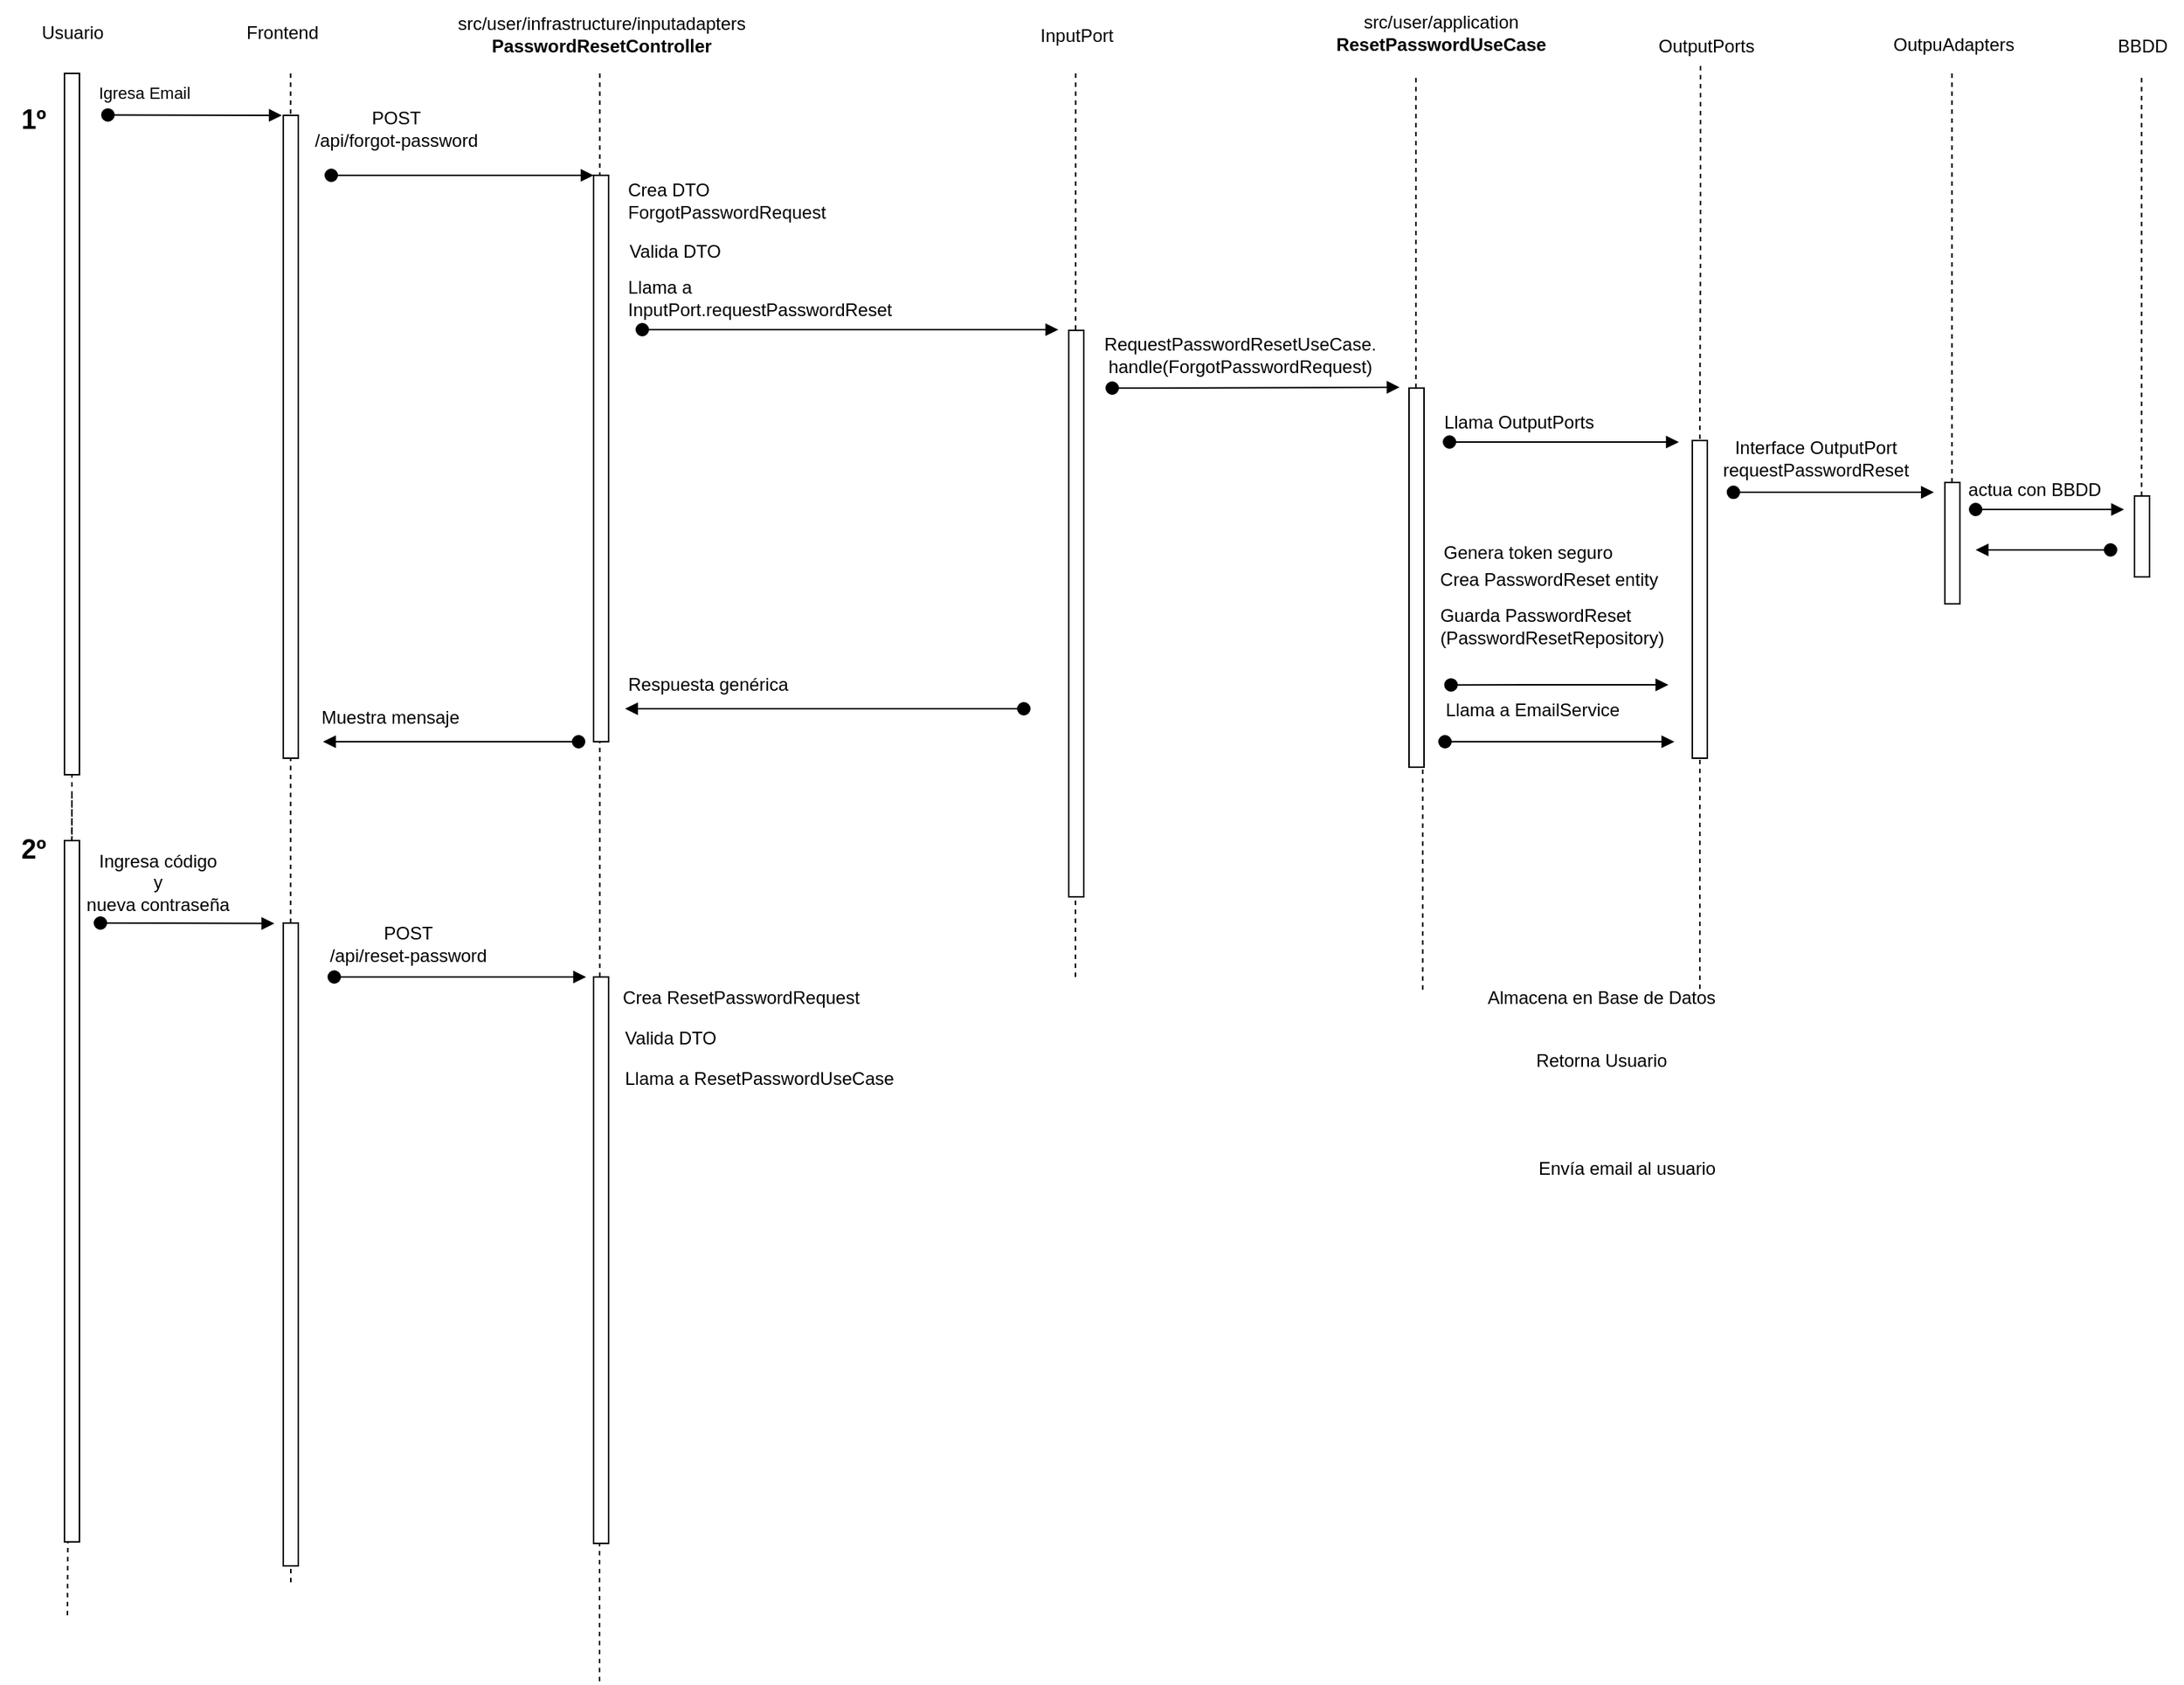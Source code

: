 <mxfile version="22.1.22" type="embed">
  <diagram id="GMZ5e8QuGQWgZcXtGBrm" name="Page-1">
    <mxGraphModel dx="697" dy="479" grid="1" gridSize="9" guides="1" tooltips="1" connect="1" arrows="1" fold="1" page="1" pageScale="1" pageWidth="1654" pageHeight="2336" background="#FFFFFF" math="0" shadow="0">
      <root>
        <mxCell id="0" />
        <mxCell id="1" parent="0" />
        <mxCell id="2" value="Usuario" style="text;html=1;align=center;verticalAlign=middle;resizable=0;points=[];autosize=1;strokeColor=none;fillColor=none;" vertex="1" parent="1">
          <mxGeometry x="50" y="18" width="60" height="30" as="geometry" />
        </mxCell>
        <mxCell id="3" value="" style="endArrow=none;dashed=1;html=1;rounded=0;" edge="1" parent="1" source="7">
          <mxGeometry width="50" height="50" relative="1" as="geometry">
            <mxPoint x="80" y="610" as="sourcePoint" />
            <mxPoint x="80" y="60" as="targetPoint" />
          </mxGeometry>
        </mxCell>
        <mxCell id="4" value="&lt;font style=&quot;font-size: 11px;&quot;&gt;Igresa Email&lt;/font&gt;" style="text;html=1;align=center;verticalAlign=middle;resizable=0;points=[];autosize=1;strokeColor=none;fillColor=none;" vertex="1" parent="1">
          <mxGeometry x="88" y="58" width="80" height="30" as="geometry" />
        </mxCell>
        <mxCell id="5" value="Frontend" style="text;html=1;align=center;verticalAlign=middle;resizable=0;points=[];autosize=1;strokeColor=none;fillColor=none;" vertex="1" parent="1">
          <mxGeometry x="185" y="18" width="70" height="30" as="geometry" />
        </mxCell>
        <mxCell id="6" value="" style="endArrow=none;dashed=1;html=1;rounded=0;" edge="1" parent="1" source="50">
          <mxGeometry width="50" height="50" relative="1" as="geometry">
            <mxPoint x="226" y="1067" as="sourcePoint" />
            <mxPoint x="225.86" y="58" as="targetPoint" />
          </mxGeometry>
        </mxCell>
        <mxCell id="8" value="" style="endArrow=none;dashed=1;html=1;rounded=0;" edge="1" parent="1" source="46" target="7">
          <mxGeometry width="50" height="50" relative="1" as="geometry">
            <mxPoint x="77" y="1089" as="sourcePoint" />
            <mxPoint x="80" y="60" as="targetPoint" />
            <Array as="points" />
          </mxGeometry>
        </mxCell>
        <mxCell id="7" value="" style="html=1;points=[[0,0,0,0,5],[0,1,0,0,-5],[1,0,0,0,5],[1,1,0,0,-5]];perimeter=orthogonalPerimeter;outlineConnect=0;targetShapes=umlLifeline;portConstraint=eastwest;newEdgeStyle={&quot;curved&quot;:0,&quot;rounded&quot;:0};" vertex="1" parent="1">
          <mxGeometry x="75" y="60" width="10" height="468" as="geometry" />
        </mxCell>
        <mxCell id="9" value="POST &lt;br&gt;/api/forgot-password " style="text;html=1;align=center;verticalAlign=middle;resizable=0;points=[];autosize=1;strokeColor=none;fillColor=none;" vertex="1" parent="1">
          <mxGeometry x="231" y="77" width="130" height="40" as="geometry" />
        </mxCell>
        <mxCell id="10" value="" style="html=1;verticalAlign=bottom;startArrow=oval;startFill=1;endArrow=block;startSize=8;curved=0;rounded=0;" edge="1" parent="1">
          <mxGeometry width="60" relative="1" as="geometry">
            <mxPoint x="104" y="87.72" as="sourcePoint" />
            <mxPoint x="220" y="88" as="targetPoint" />
          </mxGeometry>
        </mxCell>
        <mxCell id="11" value="src/user/infrastructure/inputadapters&lt;br&gt;&lt;b&gt;PasswordResetController&lt;/b&gt;" style="text;html=1;align=center;verticalAlign=middle;resizable=0;points=[];autosize=1;strokeColor=none;fillColor=none;" vertex="1" parent="1">
          <mxGeometry x="323" y="11.5" width="220" height="44" as="geometry" />
        </mxCell>
        <mxCell id="12" value="" style="endArrow=none;dashed=1;html=1;rounded=0;" edge="1" parent="1" source="54">
          <mxGeometry width="50" height="50" relative="1" as="geometry">
            <mxPoint x="432" y="1133" as="sourcePoint" />
            <mxPoint x="432.16" y="58" as="targetPoint" />
          </mxGeometry>
        </mxCell>
        <mxCell id="13" value="" style="html=1;points=[[0,0,0,0,5],[0,1,0,0,-5],[1,0,0,0,5],[1,1,0,0,-5]];perimeter=orthogonalPerimeter;outlineConnect=0;targetShapes=umlLifeline;portConstraint=eastwest;newEdgeStyle={&quot;curved&quot;:0,&quot;rounded&quot;:0};" vertex="1" parent="1">
          <mxGeometry x="221" y="88" width="10" height="429" as="geometry" />
        </mxCell>
        <mxCell id="15" value="" style="html=1;verticalAlign=bottom;startArrow=oval;startFill=1;endArrow=block;startSize=8;curved=0;rounded=0;" edge="1" parent="1" target="16">
          <mxGeometry width="60" relative="1" as="geometry">
            <mxPoint x="253" y="128" as="sourcePoint" />
            <mxPoint x="418" y="128" as="targetPoint" />
          </mxGeometry>
        </mxCell>
        <mxCell id="16" value="" style="html=1;points=[[0,0,0,0,5],[0,1,0,0,-5],[1,0,0,0,5],[1,1,0,0,-5]];perimeter=orthogonalPerimeter;outlineConnect=0;targetShapes=umlLifeline;portConstraint=eastwest;newEdgeStyle={&quot;curved&quot;:0,&quot;rounded&quot;:0};" vertex="1" parent="1">
          <mxGeometry x="428" y="128" width="10" height="378" as="geometry" />
        </mxCell>
        <mxCell id="17" value="Crea DTO&lt;br&gt;ForgotPasswordRequest" style="text;html=1;align=left;verticalAlign=middle;resizable=0;points=[];autosize=1;strokeColor=none;fillColor=none;" vertex="1" parent="1">
          <mxGeometry x="449" y="123" width="154" height="44" as="geometry" />
        </mxCell>
        <mxCell id="18" value="Valida DTO " style="text;html=1;align=center;verticalAlign=middle;resizable=0;points=[];autosize=1;strokeColor=none;fillColor=none;" vertex="1" parent="1">
          <mxGeometry x="438" y="162" width="88" height="33" as="geometry" />
        </mxCell>
        <mxCell id="19" value="Llama a &lt;br&gt;InputPort.requestPasswordReset" style="text;html=1;align=left;verticalAlign=middle;resizable=0;points=[];autosize=1;strokeColor=none;fillColor=none;" vertex="1" parent="1">
          <mxGeometry x="449" y="187" width="198" height="45" as="geometry" />
        </mxCell>
        <mxCell id="20" value="src/user/application&lt;br&gt;&lt;b&gt;ResetPasswordUseCase&lt;/b&gt;" style="text;html=1;align=center;verticalAlign=middle;resizable=0;points=[];autosize=1;strokeColor=none;fillColor=none;" vertex="1" parent="1">
          <mxGeometry x="910.5" y="11" width="165" height="44" as="geometry" />
        </mxCell>
        <mxCell id="21" value="" style="endArrow=none;dashed=1;html=1;rounded=0;" edge="1" parent="1">
          <mxGeometry width="50" height="50" relative="1" as="geometry">
            <mxPoint x="976.63" y="270" as="sourcePoint" />
            <mxPoint x="976.63" y="63" as="targetPoint" />
          </mxGeometry>
        </mxCell>
        <mxCell id="22" value="" style="html=1;verticalAlign=bottom;startArrow=oval;startFill=1;endArrow=block;startSize=8;curved=0;rounded=0;" edge="1" parent="1">
          <mxGeometry width="60" relative="1" as="geometry">
            <mxPoint x="460.5" y="231" as="sourcePoint" />
            <mxPoint x="738" y="231" as="targetPoint" />
          </mxGeometry>
        </mxCell>
        <mxCell id="25" value="OutputPorts&lt;span id=&quot;docs-internal-guid-dad68699-7fff-fbb5-738a-f895114adec2&quot;&gt;&lt;/span&gt;" style="text;html=1;align=center;verticalAlign=middle;resizable=0;points=[];autosize=1;strokeColor=none;fillColor=none;" vertex="1" parent="1">
          <mxGeometry x="1125" y="28" width="90" height="27" as="geometry" />
        </mxCell>
        <mxCell id="26" value="" style="endArrow=none;dashed=1;html=1;rounded=0;" edge="1" parent="1">
          <mxGeometry width="50" height="50" relative="1" as="geometry">
            <mxPoint x="1334.21" y="333" as="sourcePoint" />
            <mxPoint x="1334.21" y="60" as="targetPoint" />
            <Array as="points" />
          </mxGeometry>
        </mxCell>
        <mxCell id="28" value="" style="html=1;verticalAlign=bottom;startArrow=oval;startFill=1;endArrow=block;startSize=8;curved=0;rounded=0;" edge="1" parent="1">
          <mxGeometry width="60" relative="1" as="geometry">
            <mxPoint x="999" y="306" as="sourcePoint" />
            <mxPoint x="1152" y="306" as="targetPoint" />
          </mxGeometry>
        </mxCell>
        <mxCell id="29" value="" style="endArrow=none;dashed=1;html=1;rounded=0;" edge="1" parent="1" target="27">
          <mxGeometry width="50" height="50" relative="1" as="geometry">
            <mxPoint x="1166" y="671" as="sourcePoint" />
            <mxPoint x="1333.16" y="121" as="targetPoint" />
          </mxGeometry>
        </mxCell>
        <mxCell id="27" value="" style="html=1;points=[[0,0,0,0,5],[0,1,0,0,-5],[1,0,0,0,5],[1,1,0,0,-5]];perimeter=orthogonalPerimeter;outlineConnect=0;targetShapes=umlLifeline;portConstraint=eastwest;newEdgeStyle={&quot;curved&quot;:0,&quot;rounded&quot;:0};" vertex="1" parent="1">
          <mxGeometry x="1161" y="305" width="10" height="212" as="geometry" />
        </mxCell>
        <mxCell id="30" value="Retorna Usuario" style="text;html=1;align=center;verticalAlign=middle;resizable=0;points=[];autosize=1;strokeColor=none;fillColor=none;" vertex="1" parent="1">
          <mxGeometry x="1045" y="702" width="110" height="33" as="geometry" />
        </mxCell>
        <mxCell id="31" value="Genera token seguro" style="text;html=1;align=center;verticalAlign=middle;resizable=0;points=[];autosize=1;strokeColor=none;fillColor=none;" vertex="1" parent="1">
          <mxGeometry x="979" y="363" width="143" height="33" as="geometry" />
        </mxCell>
        <mxCell id="32" value="Crea PasswordReset entity" style="text;html=1;align=center;verticalAlign=middle;resizable=0;points=[];autosize=1;strokeColor=none;fillColor=none;" vertex="1" parent="1">
          <mxGeometry x="982" y="381" width="165" height="33" as="geometry" />
        </mxCell>
        <mxCell id="33" value="&lt;div style=&quot;text-align: left;&quot;&gt;&lt;span style=&quot;background-color: initial;&quot;&gt;Guarda PasswordReset&lt;/span&gt;&lt;/div&gt;(PasswordResetRepository)" style="text;html=1;align=center;verticalAlign=middle;resizable=0;points=[];autosize=1;strokeColor=none;fillColor=none;" vertex="1" parent="1">
          <mxGeometry x="979" y="407" width="176" height="44" as="geometry" />
        </mxCell>
        <mxCell id="34" value="Almacena en Base de Datos" style="text;html=1;align=center;verticalAlign=middle;resizable=0;points=[];autosize=1;strokeColor=none;fillColor=none;" vertex="1" parent="1">
          <mxGeometry x="1012" y="660" width="176" height="33" as="geometry" />
        </mxCell>
        <mxCell id="35" value="" style="html=1;verticalAlign=bottom;startArrow=oval;startFill=1;endArrow=block;startSize=8;curved=0;rounded=0;" edge="1" parent="1">
          <mxGeometry width="60" relative="1" as="geometry">
            <mxPoint x="1000" y="468.07" as="sourcePoint" />
            <mxPoint x="1145" y="468" as="targetPoint" />
          </mxGeometry>
        </mxCell>
        <mxCell id="36" value="Llama a EmailService" style="text;html=1;align=center;verticalAlign=middle;resizable=0;points=[];autosize=1;strokeColor=none;fillColor=none;" vertex="1" parent="1">
          <mxGeometry x="982" y="468" width="143" height="33" as="geometry" />
        </mxCell>
        <mxCell id="37" value="" style="html=1;verticalAlign=bottom;startArrow=oval;startFill=1;endArrow=block;startSize=8;curved=0;rounded=0;" edge="1" parent="1">
          <mxGeometry width="60" relative="1" as="geometry">
            <mxPoint x="996" y="506" as="sourcePoint" />
            <mxPoint x="1149" y="506" as="targetPoint" />
          </mxGeometry>
        </mxCell>
        <mxCell id="39" value="Envía email al usuario" style="text;html=1;align=center;verticalAlign=middle;resizable=0;points=[];autosize=1;strokeColor=none;fillColor=none;" vertex="1" parent="1">
          <mxGeometry x="1045" y="774" width="143" height="33" as="geometry" />
        </mxCell>
        <mxCell id="40" value="Respuesta genérica" style="text;html=1;align=center;verticalAlign=middle;resizable=0;points=[];autosize=1;strokeColor=none;fillColor=none;" vertex="1" parent="1">
          <mxGeometry x="438" y="451" width="132" height="33" as="geometry" />
        </mxCell>
        <mxCell id="41" value="" style="html=1;verticalAlign=bottom;startArrow=oval;startFill=1;endArrow=block;startSize=8;curved=0;rounded=0;" edge="1" parent="1">
          <mxGeometry width="60" relative="1" as="geometry">
            <mxPoint x="715" y="484" as="sourcePoint" />
            <mxPoint x="449" y="484" as="targetPoint" />
          </mxGeometry>
        </mxCell>
        <mxCell id="42" value="Muestra mensaje" style="text;html=1;align=center;verticalAlign=middle;resizable=0;points=[];autosize=1;strokeColor=none;fillColor=none;" vertex="1" parent="1">
          <mxGeometry x="231" y="473" width="121" height="33" as="geometry" />
        </mxCell>
        <mxCell id="43" value="" style="html=1;verticalAlign=bottom;startArrow=oval;startFill=1;endArrow=block;startSize=8;curved=0;rounded=0;" edge="1" parent="1">
          <mxGeometry width="60" relative="1" as="geometry">
            <mxPoint x="418" y="506" as="sourcePoint" />
            <mxPoint x="247.5" y="506" as="targetPoint" />
          </mxGeometry>
        </mxCell>
        <mxCell id="44" value="&lt;b&gt;&lt;font style=&quot;font-size: 18px;&quot;&gt;1º&lt;/font&gt;&lt;/b&gt;" style="text;html=1;align=center;verticalAlign=middle;resizable=0;points=[];autosize=1;strokeColor=none;fillColor=none;" vertex="1" parent="1">
          <mxGeometry x="32" y="74" width="44" height="33" as="geometry" />
        </mxCell>
        <mxCell id="45" value="&lt;b&gt;&lt;font style=&quot;font-size: 18px;&quot;&gt;2º&lt;/font&gt;&lt;/b&gt;" style="text;html=1;align=center;verticalAlign=middle;resizable=0;points=[];autosize=1;strokeColor=none;fillColor=none;" vertex="1" parent="1">
          <mxGeometry x="32" y="561" width="44" height="33" as="geometry" />
        </mxCell>
        <mxCell id="47" value="" style="endArrow=none;dashed=1;html=1;rounded=0;" edge="1" parent="1" target="46">
          <mxGeometry width="50" height="50" relative="1" as="geometry">
            <mxPoint x="77" y="1089" as="sourcePoint" />
            <mxPoint x="80" y="528" as="targetPoint" />
            <Array as="points">
              <mxPoint x="80" y="539" />
            </Array>
          </mxGeometry>
        </mxCell>
        <mxCell id="46" value="" style="html=1;points=[[0,0,0,0,5],[0,1,0,0,-5],[1,0,0,0,5],[1,1,0,0,-5]];perimeter=orthogonalPerimeter;outlineConnect=0;targetShapes=umlLifeline;portConstraint=eastwest;newEdgeStyle={&quot;curved&quot;:0,&quot;rounded&quot;:0};" vertex="1" parent="1">
          <mxGeometry x="75" y="572" width="10" height="468" as="geometry" />
        </mxCell>
        <mxCell id="48" value="Ingresa código &lt;br&gt;y &lt;br&gt;nueva contraseña" style="text;html=1;align=center;verticalAlign=middle;resizable=0;points=[];autosize=1;strokeColor=none;fillColor=none;" vertex="1" parent="1">
          <mxGeometry x="76" y="572" width="121" height="55" as="geometry" />
        </mxCell>
        <mxCell id="49" value="" style="html=1;verticalAlign=bottom;startArrow=oval;startFill=1;endArrow=block;startSize=8;curved=0;rounded=0;" edge="1" parent="1">
          <mxGeometry width="60" relative="1" as="geometry">
            <mxPoint x="99" y="627" as="sourcePoint" />
            <mxPoint x="215" y="627.28" as="targetPoint" />
          </mxGeometry>
        </mxCell>
        <mxCell id="51" value="" style="endArrow=none;dashed=1;html=1;rounded=0;" edge="1" parent="1" target="50">
          <mxGeometry width="50" height="50" relative="1" as="geometry">
            <mxPoint x="226" y="1067" as="sourcePoint" />
            <mxPoint x="225.86" y="58" as="targetPoint" />
          </mxGeometry>
        </mxCell>
        <mxCell id="50" value="" style="html=1;points=[[0,0,0,0,5],[0,1,0,0,-5],[1,0,0,0,5],[1,1,0,0,-5]];perimeter=orthogonalPerimeter;outlineConnect=0;targetShapes=umlLifeline;portConstraint=eastwest;newEdgeStyle={&quot;curved&quot;:0,&quot;rounded&quot;:0};" vertex="1" parent="1">
          <mxGeometry x="221" y="627" width="10" height="429" as="geometry" />
        </mxCell>
        <mxCell id="52" value="POST &lt;br&gt;/api/reset-password" style="text;html=1;align=center;verticalAlign=middle;resizable=0;points=[];autosize=1;strokeColor=none;fillColor=none;" vertex="1" parent="1">
          <mxGeometry x="238" y="619" width="132" height="44" as="geometry" />
        </mxCell>
        <mxCell id="53" value="" style="html=1;verticalAlign=bottom;startArrow=oval;startFill=1;endArrow=block;startSize=8;curved=0;rounded=0;" edge="1" parent="1">
          <mxGeometry width="60" relative="1" as="geometry">
            <mxPoint x="255" y="663" as="sourcePoint" />
            <mxPoint x="423" y="663" as="targetPoint" />
          </mxGeometry>
        </mxCell>
        <mxCell id="55" value="" style="endArrow=none;dashed=1;html=1;rounded=0;" edge="1" parent="1" target="54">
          <mxGeometry width="50" height="50" relative="1" as="geometry">
            <mxPoint x="432" y="1133" as="sourcePoint" />
            <mxPoint x="432.16" y="58" as="targetPoint" />
          </mxGeometry>
        </mxCell>
        <mxCell id="54" value="" style="html=1;points=[[0,0,0,0,5],[0,1,0,0,-5],[1,0,0,0,5],[1,1,0,0,-5]];perimeter=orthogonalPerimeter;outlineConnect=0;targetShapes=umlLifeline;portConstraint=eastwest;newEdgeStyle={&quot;curved&quot;:0,&quot;rounded&quot;:0};" vertex="1" parent="1">
          <mxGeometry x="428" y="663" width="10" height="378" as="geometry" />
        </mxCell>
        <mxCell id="56" value="Crea ResetPasswordRequest" style="text;html=1;align=center;verticalAlign=middle;resizable=0;points=[];autosize=1;strokeColor=none;fillColor=none;" vertex="1" parent="1">
          <mxGeometry x="436" y="663" width="180" height="27" as="geometry" />
        </mxCell>
        <mxCell id="57" value="Valida DTO " style="text;html=1;align=center;verticalAlign=middle;resizable=0;points=[];autosize=1;strokeColor=none;fillColor=none;" vertex="1" parent="1">
          <mxGeometry x="438" y="690" width="81" height="27" as="geometry" />
        </mxCell>
        <mxCell id="58" value="Llama a ResetPasswordUseCase" style="text;whiteSpace=wrap;html=1;" vertex="1" parent="1">
          <mxGeometry x="447" y="717" width="207" height="36" as="geometry" />
        </mxCell>
        <mxCell id="59" value="InputPort" style="text;html=1;align=center;verticalAlign=middle;resizable=0;points=[];autosize=1;strokeColor=none;fillColor=none;" vertex="1" parent="1">
          <mxGeometry x="714" y="21" width="72" height="27" as="geometry" />
        </mxCell>
        <mxCell id="60" value="" style="endArrow=none;dashed=1;html=1;rounded=0;" edge="1" parent="1">
          <mxGeometry width="50" height="50" relative="1" as="geometry">
            <mxPoint x="749.47" y="663" as="sourcePoint" />
            <mxPoint x="749.63" y="58" as="targetPoint" />
          </mxGeometry>
        </mxCell>
        <mxCell id="61" value="" style="html=1;points=[[0,0,0,0,5],[0,1,0,0,-5],[1,0,0,0,5],[1,1,0,0,-5]];perimeter=orthogonalPerimeter;outlineConnect=0;targetShapes=umlLifeline;portConstraint=eastwest;newEdgeStyle={&quot;curved&quot;:0,&quot;rounded&quot;:0};" vertex="1" parent="1">
          <mxGeometry x="745" y="231.5" width="10" height="378" as="geometry" />
        </mxCell>
        <mxCell id="62" value="RequestPasswordResetUseCase.&lt;br&gt;handle(ForgotPasswordRequest)" style="text;html=1;align=center;verticalAlign=middle;resizable=0;points=[];autosize=1;strokeColor=none;fillColor=none;" vertex="1" parent="1">
          <mxGeometry x="755" y="225" width="207" height="45" as="geometry" />
        </mxCell>
        <mxCell id="63" value="" style="endArrow=none;dashed=1;html=1;rounded=0;" edge="1" parent="1" target="23">
          <mxGeometry width="50" height="50" relative="1" as="geometry">
            <mxPoint x="981.16" y="671.5" as="sourcePoint" />
            <mxPoint x="981" y="63" as="targetPoint" />
          </mxGeometry>
        </mxCell>
        <mxCell id="23" value="" style="html=1;points=[[0,0,0,0,5],[0,1,0,0,-5],[1,0,0,0,5],[1,1,0,0,-5]];perimeter=orthogonalPerimeter;outlineConnect=0;targetShapes=umlLifeline;portConstraint=eastwest;newEdgeStyle={&quot;curved&quot;:0,&quot;rounded&quot;:0};" vertex="1" parent="1">
          <mxGeometry x="972" y="270" width="10" height="253" as="geometry" />
        </mxCell>
        <mxCell id="64" value="" style="html=1;verticalAlign=bottom;startArrow=oval;startFill=1;endArrow=block;startSize=8;curved=0;rounded=0;entryX=1.018;entryY=0.988;entryDx=0;entryDy=0;entryPerimeter=0;" edge="1" parent="1" target="62">
          <mxGeometry width="60" relative="1" as="geometry">
            <mxPoint x="774" y="270" as="sourcePoint" />
            <mxPoint x="1051.5" y="270" as="targetPoint" />
          </mxGeometry>
        </mxCell>
        <mxCell id="65" value="&lt;span id=&quot;docs-internal-guid-de7741ad-7fff-a843-fc8a-dca4fe2b1624&quot;&gt;&lt;/span&gt;" style="text;html=1;align=center;verticalAlign=middle;resizable=0;points=[];autosize=1;strokeColor=none;fillColor=none;" vertex="1" parent="1">
          <mxGeometry x="1002" y="279" width="18" height="9" as="geometry" />
        </mxCell>
        <mxCell id="66" value="Llama OutputPorts&lt;span id=&quot;docs-internal-guid-089f68bf-7fff-e37e-9294-291edf8740ec&quot;&gt;&lt;/span&gt;" style="text;html=1;align=center;verticalAlign=middle;resizable=0;points=[];autosize=1;strokeColor=none;fillColor=none;" vertex="1" parent="1">
          <mxGeometry x="982" y="279" width="126" height="27" as="geometry" />
        </mxCell>
        <mxCell id="67" value="OutpuAdapters" style="text;html=1;align=center;verticalAlign=middle;resizable=0;points=[];autosize=1;strokeColor=none;fillColor=none;" vertex="1" parent="1">
          <mxGeometry x="1285" y="27" width="99" height="27" as="geometry" />
        </mxCell>
        <mxCell id="68" value="" style="endArrow=none;dashed=1;html=1;rounded=0;" edge="1" parent="1">
          <mxGeometry width="50" height="50" relative="1" as="geometry">
            <mxPoint x="1166.0" y="304.0" as="sourcePoint" />
            <mxPoint x="1166.43" y="53" as="targetPoint" />
            <Array as="points">
              <mxPoint x="1166.43" y="179" />
            </Array>
          </mxGeometry>
        </mxCell>
        <mxCell id="69" value="Interface OutputPort&lt;br&gt;requestPasswordReset" style="text;html=1;align=center;verticalAlign=middle;resizable=0;points=[];autosize=1;strokeColor=none;fillColor=none;" vertex="1" parent="1">
          <mxGeometry x="1171" y="294.5" width="144" height="45" as="geometry" />
        </mxCell>
        <mxCell id="71" value="" style="html=1;points=[[0,0,0,0,5],[0,1,0,0,-5],[1,0,0,0,5],[1,1,0,0,-5]];perimeter=orthogonalPerimeter;outlineConnect=0;targetShapes=umlLifeline;portConstraint=eastwest;newEdgeStyle={&quot;curved&quot;:0,&quot;rounded&quot;:0};" vertex="1" parent="1">
          <mxGeometry x="1329.5" y="333" width="10" height="81" as="geometry" />
        </mxCell>
        <mxCell id="73" value="BBDD" style="text;html=1;align=center;verticalAlign=middle;resizable=0;points=[];autosize=1;strokeColor=none;fillColor=none;" vertex="1" parent="1">
          <mxGeometry x="1434" y="28" width="54" height="27" as="geometry" />
        </mxCell>
        <mxCell id="74" value="" style="endArrow=none;dashed=1;html=1;rounded=0;" edge="1" parent="1" source="76">
          <mxGeometry width="50" height="50" relative="1" as="geometry">
            <mxPoint x="1460.71" y="333" as="sourcePoint" />
            <mxPoint x="1460.71" y="60" as="targetPoint" />
            <Array as="points" />
          </mxGeometry>
        </mxCell>
        <mxCell id="75" value="actua con BBDD" style="text;html=1;align=center;verticalAlign=middle;resizable=0;points=[];autosize=1;strokeColor=none;fillColor=none;" vertex="1" parent="1">
          <mxGeometry x="1335" y="324" width="108" height="27" as="geometry" />
        </mxCell>
        <mxCell id="76" value="" style="html=1;points=[[0,0,0,0,5],[0,1,0,0,-5],[1,0,0,0,5],[1,1,0,0,-5]];perimeter=orthogonalPerimeter;outlineConnect=0;targetShapes=umlLifeline;portConstraint=eastwest;newEdgeStyle={&quot;curved&quot;:0,&quot;rounded&quot;:0};" vertex="1" parent="1">
          <mxGeometry x="1456" y="342" width="10" height="54" as="geometry" />
        </mxCell>
        <mxCell id="77" value="" style="html=1;verticalAlign=bottom;startArrow=oval;startFill=1;endArrow=block;startSize=8;curved=0;rounded=0;" edge="1" parent="1">
          <mxGeometry width="60" relative="1" as="geometry">
            <mxPoint x="1350" y="351" as="sourcePoint" />
            <mxPoint x="1449" y="351" as="targetPoint" />
          </mxGeometry>
        </mxCell>
        <mxCell id="78" value="" style="html=1;verticalAlign=bottom;startArrow=oval;startFill=1;endArrow=block;startSize=8;curved=0;rounded=0;" edge="1" parent="1">
          <mxGeometry width="60" relative="1" as="geometry">
            <mxPoint x="1440" y="378" as="sourcePoint" />
            <mxPoint x="1350" y="378" as="targetPoint" />
          </mxGeometry>
        </mxCell>
        <mxCell id="79" value="" style="html=1;verticalAlign=bottom;startArrow=oval;startFill=1;endArrow=block;startSize=8;curved=0;rounded=0;exitX=0.121;exitY=1.001;exitDx=0;exitDy=0;exitPerimeter=0;" edge="1" parent="1" source="69">
          <mxGeometry width="60" relative="1" as="geometry">
            <mxPoint x="1187.996" y="340.92" as="sourcePoint" />
            <mxPoint x="1322.14" y="339.5" as="targetPoint" />
          </mxGeometry>
        </mxCell>
      </root>
    </mxGraphModel>
  </diagram>
</mxfile>
